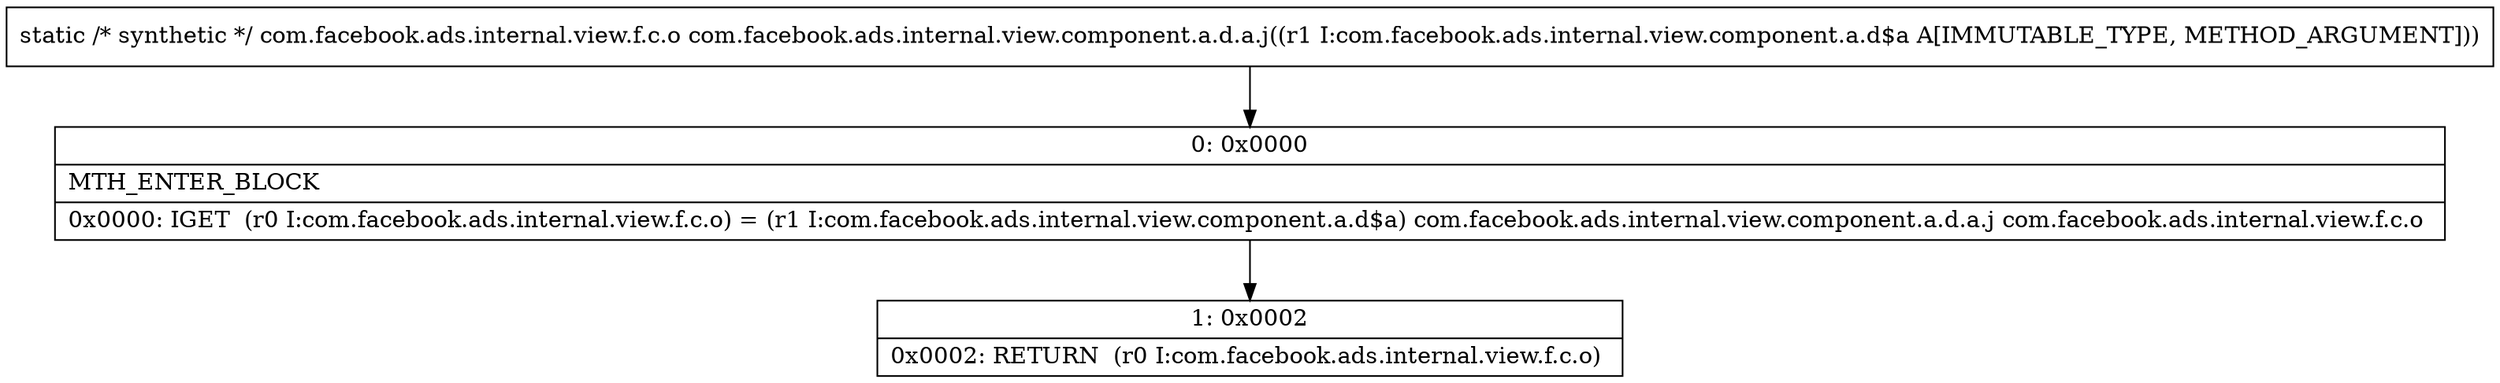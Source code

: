 digraph "CFG forcom.facebook.ads.internal.view.component.a.d.a.j(Lcom\/facebook\/ads\/internal\/view\/component\/a\/d$a;)Lcom\/facebook\/ads\/internal\/view\/f\/c\/o;" {
Node_0 [shape=record,label="{0\:\ 0x0000|MTH_ENTER_BLOCK\l|0x0000: IGET  (r0 I:com.facebook.ads.internal.view.f.c.o) = (r1 I:com.facebook.ads.internal.view.component.a.d$a) com.facebook.ads.internal.view.component.a.d.a.j com.facebook.ads.internal.view.f.c.o \l}"];
Node_1 [shape=record,label="{1\:\ 0x0002|0x0002: RETURN  (r0 I:com.facebook.ads.internal.view.f.c.o) \l}"];
MethodNode[shape=record,label="{static \/* synthetic *\/ com.facebook.ads.internal.view.f.c.o com.facebook.ads.internal.view.component.a.d.a.j((r1 I:com.facebook.ads.internal.view.component.a.d$a A[IMMUTABLE_TYPE, METHOD_ARGUMENT])) }"];
MethodNode -> Node_0;
Node_0 -> Node_1;
}


